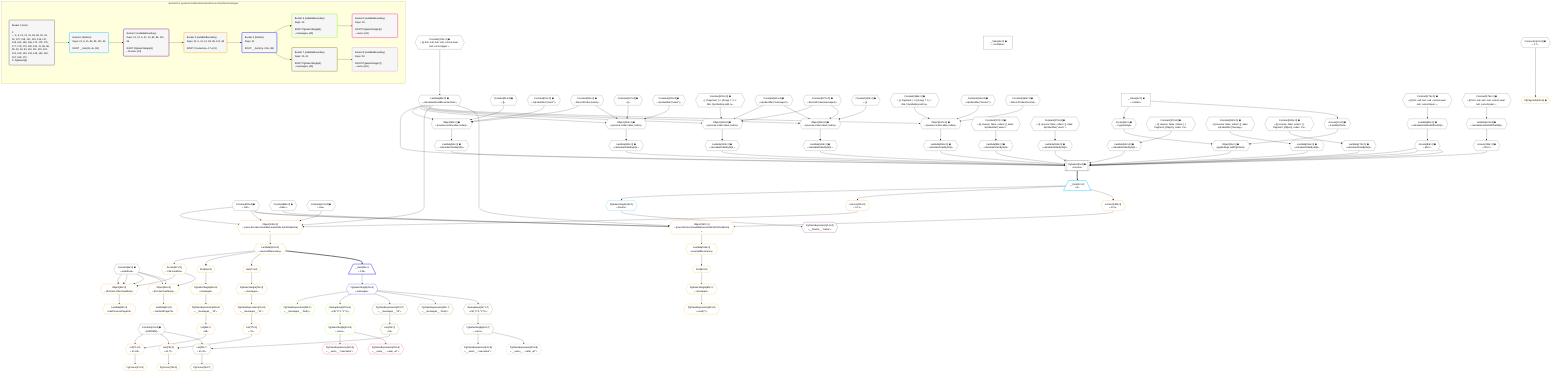 %%{init: {'themeVariables': { 'fontSize': '12px'}}}%%
graph TD
    classDef path fill:#eee,stroke:#000,color:#000
    classDef plan fill:#fff,stroke-width:1px,color:#000
    classDef itemplan fill:#fff,stroke-width:2px,color:#000
    classDef unbatchedplan fill:#dff,stroke-width:1px,color:#000
    classDef sideeffectplan fill:#fcc,stroke-width:2px,color:#000
    classDef bucket fill:#f6f6f6,color:#000,stroke-width:2px,text-align:left


    %% plan dependencies
    PgSelect8[["PgSelect[8∈0] ➊<br />ᐸforumsᐳ"]]:::plan
    Object11{{"Object[11∈0] ➊<br />ᐸ{pgSettings,withPgClient}ᐳ"}}:::plan
    Access89{{"Access[89∈0] ➊<br />ᐸ88.0ᐳ"}}:::plan
    Lambda94{{"Lambda[94∈0] ➊<br />ᐸcalculateOrderBySQLᐳ"}}:::plan
    Lambda99{{"Lambda[99∈0] ➊<br />ᐸcalculateOrderBySQLᐳ"}}:::plan
    Lambda111{{"Lambda[111∈0] ➊<br />ᐸcalculateOrderBySQLᐳ"}}:::plan
    Lambda116{{"Lambda[116∈0] ➊<br />ᐸcalculateOrderBySQLᐳ"}}:::plan
    Access124{{"Access[124∈0] ➊<br />ᐸ123.0ᐳ"}}:::plan
    Lambda129{{"Lambda[129∈0] ➊<br />ᐸcalculateOrderBySQLᐳ"}}:::plan
    Lambda134{{"Lambda[134∈0] ➊<br />ᐸcalculateOrderBySQLᐳ"}}:::plan
    Lambda149{{"Lambda[149∈0] ➊<br />ᐸcalculateOrderBySQLᐳ"}}:::plan
    Lambda154{{"Lambda[154∈0] ➊<br />ᐸcalculateOrderBySQLᐳ"}}:::plan
    Lambda85{{"Lambda[85∈0] ➊<br />ᐸcalculateShouldReverseOrderᐳ"}}:::plan
    Lambda168{{"Lambda[168∈0] ➊<br />ᐸcalculateOrderBySQLᐳ"}}:::plan
    Lambda173{{"Lambda[173∈0] ➊<br />ᐸcalculateOrderBySQLᐳ"}}:::plan
    Object11 & Access89 & Lambda94 & Lambda99 & Lambda111 & Lambda116 & Access124 & Lambda129 & Lambda134 & Access89 & Lambda149 & Lambda154 & Lambda85 & Access89 & Lambda168 & Lambda173 --> PgSelect8
    Object93{{"Object[93∈0] ➊<br />ᐸ{reverse,orders,alias,codec}ᐳ"}}:::plan
    Constant90{{"Constant[90∈0] ➊<br />ᐸ[]ᐳ"}}:::plan
    Constant91{{"Constant[91∈0] ➊<br />ᐸsql.identifier(”users”)ᐳ"}}:::plan
    Constant92{{"Constant[92∈0] ➊<br />ᐸRecordCodec(users)ᐳ"}}:::plan
    Lambda85 & Constant90 & Constant91 & Constant92 --> Object93
    Object110{{"Object[110∈0] ➊<br />ᐸ{reverse,orders,alias,codec}ᐳ"}}:::plan
    Constant107{{"Constant[107∈0] ➊<br />ᐸ[]ᐳ"}}:::plan
    Constant108{{"Constant[108∈0] ➊<br />ᐸsql.identifier(”users”)ᐳ"}}:::plan
    Lambda85 & Constant107 & Constant108 & Constant92 --> Object110
    Object128{{"Object[128∈0] ➊<br />ᐸ{reverse,orders,alias,codec}ᐳ"}}:::plan
    Constant125{{"Constant[125∈0] ➊<br />ᐸ[ { fragment: { n: [Array], f: 0, c: 266, [Symbol(pg-sql2-tyᐳ"}}:::plan
    Constant126{{"Constant[126∈0] ➊<br />ᐸsql.identifier(”messages”)ᐳ"}}:::plan
    Constant127{{"Constant[127∈0] ➊<br />ᐸRecordCodec(messages)ᐳ"}}:::plan
    Lambda85 & Constant125 & Constant126 & Constant127 --> Object128
    Object148{{"Object[148∈0] ➊<br />ᐸ{reverse,orders,alias,codec}ᐳ"}}:::plan
    Constant145{{"Constant[145∈0] ➊<br />ᐸ[]ᐳ"}}:::plan
    Lambda85 & Constant145 & Constant126 & Constant127 --> Object148
    Object167{{"Object[167∈0] ➊<br />ᐸ{reverse,orders,alias,codec}ᐳ"}}:::plan
    Constant164{{"Constant[164∈0] ➊<br />ᐸ[ { fragment: { n: [Array], f: 0, c: 266, [Symbol(pg-sql2-tyᐳ"}}:::plan
    Constant165{{"Constant[165∈0] ➊<br />ᐸsql.identifier(”forums”)ᐳ"}}:::plan
    Constant166{{"Constant[166∈0] ➊<br />ᐸRecordCodec(forums)ᐳ"}}:::plan
    Lambda85 & Constant164 & Constant165 & Constant166 --> Object167
    Access9{{"Access[9∈0] ➊<br />ᐸ2.pgSettingsᐳ"}}:::plan
    Access10{{"Access[10∈0] ➊<br />ᐸ2.withPgClientᐳ"}}:::plan
    Access9 & Access10 --> Object11
    __Value2["__Value[2∈0] ➊<br />ᐸcontextᐳ"]:::plan
    __Value2 --> Access9
    __Value2 --> Access10
    Constant174{{"Constant[174∈0] ➊<br />ᐸ§{ first: null, last: null, cursorLower: null, cursorUpper: ᐳ"}}:::plan
    Constant174 --> Lambda85
    Lambda88{{"Lambda[88∈0] ➊<br />ᐸcalculateLimitAndOffsetSQLᐳ"}}:::plan
    Constant175{{"Constant[175∈0] ➊<br />ᐸ§{ first: null, last: null, cursorLower: null, cursorUpper: ᐳ"}}:::plan
    Constant175 --> Lambda88
    Lambda88 --> Access89
    Object93 --> Lambda94
    Constant177{{"Constant[177∈0] ➊<br />ᐸ§{ reverse: false, orders: [], alias: sql.identifier(”users”ᐳ"}}:::plan
    Constant177 --> Lambda99
    Object110 --> Lambda111
    Constant178{{"Constant[178∈0] ➊<br />ᐸ§{ reverse: false, orders: [], alias: sql.identifier(”users”ᐳ"}}:::plan
    Constant178 --> Lambda116
    Lambda123{{"Lambda[123∈0] ➊<br />ᐸcalculateLimitAndOffsetSQLᐳ"}}:::plan
    Constant176{{"Constant[176∈0] ➊<br />ᐸ§{ first: null, last: null, cursorLower: null, cursorUpper: ᐳ"}}:::plan
    Constant176 --> Lambda123
    Lambda123 --> Access124
    Object128 --> Lambda129
    Constant179{{"Constant[179∈0] ➊<br />ᐸ§{ reverse: false, orders: [ { fragment: [Object], codec: Coᐳ"}}:::plan
    Constant179 --> Lambda134
    Object148 --> Lambda149
    Constant180{{"Constant[180∈0] ➊<br />ᐸ§{ reverse: false, orders: [], alias: sql.identifier(”messagᐳ"}}:::plan
    Constant180 --> Lambda154
    Object167 --> Lambda168
    Constant181{{"Constant[181∈0] ➊<br />ᐸ§{ reverse: false, orders: [ { fragment: [Object], codec: Coᐳ"}}:::plan
    Constant181 --> Lambda173
    __Value4["__Value[4∈0] ➊<br />ᐸrootValueᐳ"]:::plan
    Constant6{{"Constant[6∈0] ➊<br />ᐸundefinedᐳ"}}:::plan
    Connection21{{"Connection[21∈0] ➊<br />ᐸ17ᐳ"}}:::plan
    Constant41{{"Constant[41∈0] ➊<br />ᐸ[HIDDEN]ᐳ"}}:::plan
    Constant83{{"Constant[83∈0] ➊<br />ᐸnullᐳ"}}:::plan
    Constant86{{"Constant[86∈0] ➊<br />ᐸfalseᐳ"}}:::plan
    Constant121{{"Constant[121∈0] ➊<br />ᐸtrueᐳ"}}:::plan
    __Item12[/"__Item[12∈1]<br />ᐸ8ᐳ"\]:::itemplan
    PgSelect8 ==> __Item12
    PgSelectSingle13{{"PgSelectSingle[13∈1]<br />ᐸforumsᐳ"}}:::plan
    __Item12 --> PgSelectSingle13
    PgClassExpression14{{"PgClassExpression[14∈2]<br />ᐸ__forums__.”name”ᐳ"}}:::plan
    PgSelectSingle13 --> PgClassExpression14
    Object138{{"Object[138∈3]<br />ᐸ{rows,first,last,shouldReverseOrder,fetchOneExtra}ᐳ"}}:::plan
    Access136{{"Access[136∈3]<br />ᐸ12.1ᐳ"}}:::plan
    Access136 & Constant83 & Constant83 & Lambda85 & Constant121 --> Object138
    Object157{{"Object[157∈3]<br />ᐸ{rows,first,last,shouldReverseOrder,fetchOneExtra}ᐳ"}}:::plan
    Access155{{"Access[155∈3]<br />ᐸ12.2ᐳ"}}:::plan
    Access155 & Constant83 & Constant83 & Lambda85 & Constant86 --> Object157
    Object62{{"Object[62∈3]<br />ᐸ{first,last,offset,hasMore}ᐳ"}}:::plan
    Access57{{"Access[57∈3]<br />ᐸ139.hasMoreᐳ"}}:::plan
    Constant6 & Constant6 & Constant6 & Access57 --> Object62
    Object58{{"Object[58∈3]<br />ᐸ{first,last,hasMore}ᐳ"}}:::plan
    Constant6 & Constant6 & Access57 --> Object58
    List71{{"List[71∈3]<br />ᐸ41,69ᐳ"}}:::plan
    List69{{"List[69∈3]<br />ᐸ68ᐳ"}}:::plan
    Constant41 & List69 --> List71
    List78{{"List[78∈3]<br />ᐸ41,77ᐳ"}}:::plan
    List77{{"List[77∈3]<br />ᐸ76ᐳ"}}:::plan
    Constant41 & List77 --> List78
    PgPageInfo54{{"PgPageInfo[54∈3] ➊"}}:::plan
    Connection21 --> PgPageInfo54
    Lambda139{{"Lambda[139∈3]<br />ᐸreverseIfNecessaryᐳ"}}:::plan
    Lambda139 --> Access57
    Lambda59{{"Lambda[59∈3]<br />ᐸhasNextPageCbᐳ"}}:::plan
    Object58 --> Lambda59
    Lambda63{{"Lambda[63∈3]<br />ᐸhasPreviousPageCbᐳ"}}:::plan
    Object62 --> Lambda63
    First65{{"First[65∈3]"}}:::plan
    Lambda139 --> First65
    PgSelectSingle66{{"PgSelectSingle[66∈3]<br />ᐸmessagesᐳ"}}:::plan
    First65 --> PgSelectSingle66
    PgCursor67{{"PgCursor[67∈3]"}}:::plan
    List71 --> PgCursor67
    PgClassExpression68{{"PgClassExpression[68∈3]<br />ᐸ__messages__.”id”ᐳ"}}:::plan
    PgSelectSingle66 --> PgClassExpression68
    PgClassExpression68 --> List69
    Last73{{"Last[73∈3]"}}:::plan
    Lambda139 --> Last73
    PgSelectSingle74{{"PgSelectSingle[74∈3]<br />ᐸmessagesᐳ"}}:::plan
    Last73 --> PgSelectSingle74
    PgCursor75{{"PgCursor[75∈3]"}}:::plan
    List78 --> PgCursor75
    PgClassExpression76{{"PgClassExpression[76∈3]<br />ᐸ__messages__.”id”ᐳ"}}:::plan
    PgSelectSingle74 --> PgClassExpression76
    PgClassExpression76 --> List77
    First80{{"First[80∈3]"}}:::plan
    Lambda158{{"Lambda[158∈3]<br />ᐸreverseIfNecessaryᐳ"}}:::plan
    Lambda158 --> First80
    PgSelectSingle81{{"PgSelectSingle[81∈3]<br />ᐸmessagesᐳ"}}:::plan
    First80 --> PgSelectSingle81
    PgClassExpression82{{"PgClassExpression[82∈3]<br />ᐸcount(*)ᐳ"}}:::plan
    PgSelectSingle81 --> PgClassExpression82
    __Item12 --> Access136
    Object138 --> Lambda139
    __Item12 --> Access155
    Object157 --> Lambda158
    __Item24[/"__Item[24∈4]<br />ᐸ139ᐳ"\]:::itemplan
    Lambda139 ==> __Item24
    PgSelectSingle25{{"PgSelectSingle[25∈4]<br />ᐸmessagesᐳ"}}:::plan
    __Item24 --> PgSelectSingle25
    PgClassExpression26{{"PgClassExpression[26∈5]<br />ᐸ__messages__.”body”ᐳ"}}:::plan
    PgSelectSingle25 --> PgClassExpression26
    PgSelectSingle33{{"PgSelectSingle[33∈5]<br />ᐸusersᐳ"}}:::plan
    RemapKeys100{{"RemapKeys[100∈5]<br />ᐸ25:{”0”:1,”1”:2}ᐳ"}}:::plan
    RemapKeys100 --> PgSelectSingle33
    PgSelectSingle25 --> RemapKeys100
    PgClassExpression34{{"PgClassExpression[34∈6]<br />ᐸ__users__.”username”ᐳ"}}:::plan
    PgSelectSingle33 --> PgClassExpression34
    PgClassExpression35{{"PgClassExpression[35∈6]<br />ᐸ__users__....vatar_url”ᐳ"}}:::plan
    PgSelectSingle33 --> PgClassExpression35
    List42{{"List[42∈7]<br />ᐸ41,40ᐳ"}}:::plan
    List40{{"List[40∈7]<br />ᐸ39ᐳ"}}:::plan
    Constant41 & List40 --> List42
    PgCursor38{{"PgCursor[38∈7]"}}:::plan
    List42 --> PgCursor38
    PgClassExpression39{{"PgClassExpression[39∈7]<br />ᐸ__messages__.”id”ᐳ"}}:::plan
    PgSelectSingle25 --> PgClassExpression39
    PgClassExpression39 --> List40
    PgClassExpression43{{"PgClassExpression[43∈7]<br />ᐸ__messages__.”body”ᐳ"}}:::plan
    PgSelectSingle25 --> PgClassExpression43
    PgSelectSingle50{{"PgSelectSingle[50∈7]<br />ᐸusersᐳ"}}:::plan
    RemapKeys117{{"RemapKeys[117∈7]<br />ᐸ25:{”0”:4,”1”:5}ᐳ"}}:::plan
    RemapKeys117 --> PgSelectSingle50
    PgSelectSingle25 --> RemapKeys117
    PgClassExpression51{{"PgClassExpression[51∈8]<br />ᐸ__users__.”username”ᐳ"}}:::plan
    PgSelectSingle50 --> PgClassExpression51
    PgClassExpression52{{"PgClassExpression[52∈8]<br />ᐸ__users__....vatar_url”ᐳ"}}:::plan
    PgSelectSingle50 --> PgClassExpression52

    %% define steps

    subgraph "Buckets for queries/conditions/archived-forum-inherited-messages"
    Bucket0("Bucket 0 (root)<br /><br />1: <br />ᐳ: 6, 9, 10, 21, 41, 83, 86, 90, 91, 92, 107, 108, 121, 125, 126, 127, 145, 164, 165, 166, 174, 175, 176, 177, 178, 179, 180, 181, 11, 85, 88, 89, 93, 94, 99, 110, 111, 116, 123, 124, 128, 129, 134, 148, 149, 154, 167, 168, 173<br />2: PgSelect[8]"):::bucket
    classDef bucket0 stroke:#696969
    class Bucket0,__Value2,__Value4,Constant6,PgSelect8,Access9,Access10,Object11,Connection21,Constant41,Constant83,Lambda85,Constant86,Lambda88,Access89,Constant90,Constant91,Constant92,Object93,Lambda94,Lambda99,Constant107,Constant108,Object110,Lambda111,Lambda116,Constant121,Lambda123,Access124,Constant125,Constant126,Constant127,Object128,Lambda129,Lambda134,Constant145,Object148,Lambda149,Lambda154,Constant164,Constant165,Constant166,Object167,Lambda168,Lambda173,Constant174,Constant175,Constant176,Constant177,Constant178,Constant179,Constant180,Constant181 bucket0
    Bucket1("Bucket 1 (listItem)<br />Deps: 21, 6, 41, 83, 85, 121, 86<br /><br />ROOT __Item{1}ᐸ8ᐳ[12]"):::bucket
    classDef bucket1 stroke:#00bfff
    class Bucket1,__Item12,PgSelectSingle13 bucket1
    Bucket2("Bucket 2 (nullableBoundary)<br />Deps: 13, 21, 6, 41, 12, 83, 85, 121, 86<br /><br />ROOT PgSelectSingle{1}ᐸforumsᐳ[13]"):::bucket
    classDef bucket2 stroke:#7f007f
    class Bucket2,PgClassExpression14 bucket2
    Bucket3("Bucket 3 (nullableBoundary)<br />Deps: 21, 6, 41, 12, 83, 85, 121, 86<br /><br />ROOT Connectionᐸ17ᐳ[21]"):::bucket
    classDef bucket3 stroke:#ffa500
    class Bucket3,PgPageInfo54,Access57,Object58,Lambda59,Object62,Lambda63,First65,PgSelectSingle66,PgCursor67,PgClassExpression68,List69,List71,Last73,PgSelectSingle74,PgCursor75,PgClassExpression76,List77,List78,First80,PgSelectSingle81,PgClassExpression82,Access136,Object138,Lambda139,Access155,Object157,Lambda158 bucket3
    Bucket4("Bucket 4 (listItem)<br />Deps: 41<br /><br />ROOT __Item{4}ᐸ139ᐳ[24]"):::bucket
    classDef bucket4 stroke:#0000ff
    class Bucket4,__Item24,PgSelectSingle25 bucket4
    Bucket5("Bucket 5 (nullableBoundary)<br />Deps: 25<br /><br />ROOT PgSelectSingle{4}ᐸmessagesᐳ[25]"):::bucket
    classDef bucket5 stroke:#7fff00
    class Bucket5,PgClassExpression26,PgSelectSingle33,RemapKeys100 bucket5
    Bucket6("Bucket 6 (nullableBoundary)<br />Deps: 33<br /><br />ROOT PgSelectSingle{5}ᐸusersᐳ[33]"):::bucket
    classDef bucket6 stroke:#ff1493
    class Bucket6,PgClassExpression34,PgClassExpression35 bucket6
    Bucket7("Bucket 7 (nullableBoundary)<br />Deps: 25, 41<br /><br />ROOT PgSelectSingle{4}ᐸmessagesᐳ[25]"):::bucket
    classDef bucket7 stroke:#808000
    class Bucket7,PgCursor38,PgClassExpression39,List40,List42,PgClassExpression43,PgSelectSingle50,RemapKeys117 bucket7
    Bucket8("Bucket 8 (nullableBoundary)<br />Deps: 50<br /><br />ROOT PgSelectSingle{7}ᐸusersᐳ[50]"):::bucket
    classDef bucket8 stroke:#dda0dd
    class Bucket8,PgClassExpression51,PgClassExpression52 bucket8
    Bucket0 --> Bucket1
    Bucket1 --> Bucket2
    Bucket2 --> Bucket3
    Bucket3 --> Bucket4
    Bucket4 --> Bucket5 & Bucket7
    Bucket5 --> Bucket6
    Bucket7 --> Bucket8
    end